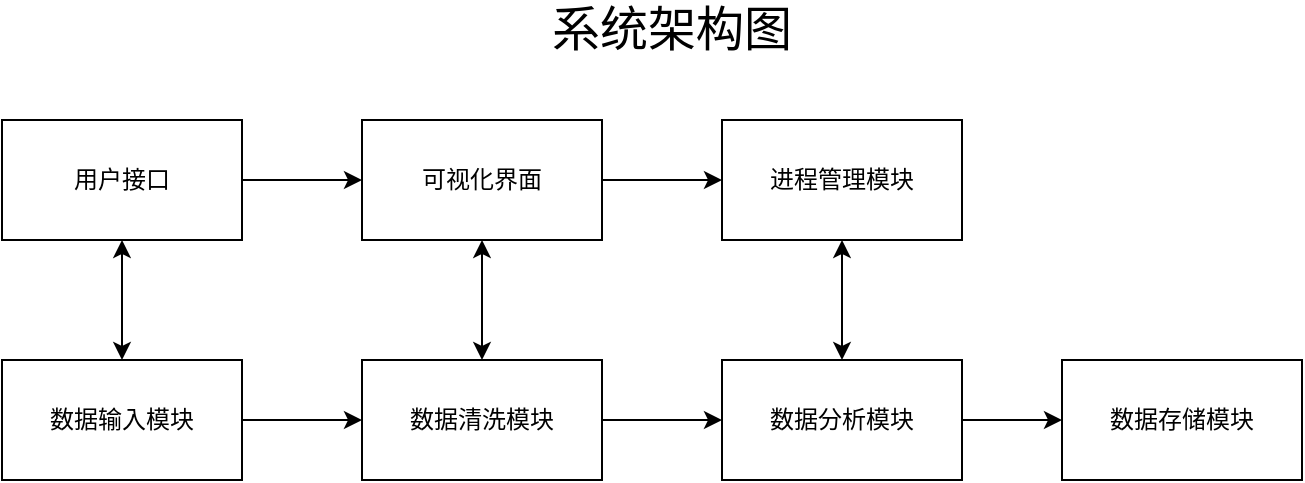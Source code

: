 <mxfile version="26.0.3">
  <diagram name="第 1 页" id="YBAfgeKlm1JRsz-JXrIm">
    <mxGraphModel dx="699" dy="679" grid="1" gridSize="10" guides="1" tooltips="1" connect="1" arrows="1" fold="1" page="1" pageScale="1" pageWidth="827" pageHeight="1169" math="0" shadow="0">
      <root>
        <mxCell id="0" />
        <mxCell id="1" parent="0" />
        <mxCell id="w8kvfqPPZqoy5LR8w4u--12" value="" style="edgeStyle=orthogonalEdgeStyle;rounded=0;orthogonalLoop=1;jettySize=auto;html=1;" edge="1" parent="1" source="w8kvfqPPZqoy5LR8w4u--2" target="w8kvfqPPZqoy5LR8w4u--5">
          <mxGeometry relative="1" as="geometry" />
        </mxCell>
        <mxCell id="w8kvfqPPZqoy5LR8w4u--2" value="数据输入模块" style="rounded=0;whiteSpace=wrap;html=1;" vertex="1" parent="1">
          <mxGeometry x="160" y="520" width="120" height="60" as="geometry" />
        </mxCell>
        <mxCell id="w8kvfqPPZqoy5LR8w4u--11" value="" style="edgeStyle=orthogonalEdgeStyle;rounded=0;orthogonalLoop=1;jettySize=auto;html=1;" edge="1" parent="1" source="w8kvfqPPZqoy5LR8w4u--3" target="w8kvfqPPZqoy5LR8w4u--4">
          <mxGeometry relative="1" as="geometry" />
        </mxCell>
        <mxCell id="w8kvfqPPZqoy5LR8w4u--3" value="用户接口" style="rounded=0;whiteSpace=wrap;html=1;" vertex="1" parent="1">
          <mxGeometry x="160" y="400" width="120" height="60" as="geometry" />
        </mxCell>
        <mxCell id="w8kvfqPPZqoy5LR8w4u--14" value="" style="edgeStyle=orthogonalEdgeStyle;rounded=0;orthogonalLoop=1;jettySize=auto;html=1;" edge="1" parent="1" source="w8kvfqPPZqoy5LR8w4u--4" target="w8kvfqPPZqoy5LR8w4u--7">
          <mxGeometry relative="1" as="geometry" />
        </mxCell>
        <mxCell id="w8kvfqPPZqoy5LR8w4u--4" value="可视化界面" style="rounded=0;whiteSpace=wrap;html=1;" vertex="1" parent="1">
          <mxGeometry x="340" y="400" width="120" height="60" as="geometry" />
        </mxCell>
        <mxCell id="w8kvfqPPZqoy5LR8w4u--13" value="" style="edgeStyle=orthogonalEdgeStyle;rounded=0;orthogonalLoop=1;jettySize=auto;html=1;" edge="1" parent="1" source="w8kvfqPPZqoy5LR8w4u--5" target="w8kvfqPPZqoy5LR8w4u--8">
          <mxGeometry relative="1" as="geometry" />
        </mxCell>
        <mxCell id="w8kvfqPPZqoy5LR8w4u--5" value="数据清洗模块" style="rounded=0;whiteSpace=wrap;html=1;" vertex="1" parent="1">
          <mxGeometry x="340" y="520" width="120" height="60" as="geometry" />
        </mxCell>
        <mxCell id="w8kvfqPPZqoy5LR8w4u--6" value="数据存储模块" style="rounded=0;whiteSpace=wrap;html=1;" vertex="1" parent="1">
          <mxGeometry x="690" y="520" width="120" height="60" as="geometry" />
        </mxCell>
        <mxCell id="w8kvfqPPZqoy5LR8w4u--7" value="进程管理模块" style="rounded=0;whiteSpace=wrap;html=1;" vertex="1" parent="1">
          <mxGeometry x="520" y="400" width="120" height="60" as="geometry" />
        </mxCell>
        <mxCell id="w8kvfqPPZqoy5LR8w4u--15" value="" style="edgeStyle=orthogonalEdgeStyle;rounded=0;orthogonalLoop=1;jettySize=auto;html=1;" edge="1" parent="1" source="w8kvfqPPZqoy5LR8w4u--8" target="w8kvfqPPZqoy5LR8w4u--6">
          <mxGeometry relative="1" as="geometry" />
        </mxCell>
        <mxCell id="w8kvfqPPZqoy5LR8w4u--8" value="数据分析模块" style="rounded=0;whiteSpace=wrap;html=1;" vertex="1" parent="1">
          <mxGeometry x="520" y="520" width="120" height="60" as="geometry" />
        </mxCell>
        <mxCell id="w8kvfqPPZqoy5LR8w4u--10" value="" style="endArrow=classic;startArrow=classic;html=1;rounded=0;entryX=0.5;entryY=1;entryDx=0;entryDy=0;exitX=0.5;exitY=0;exitDx=0;exitDy=0;" edge="1" parent="1" source="w8kvfqPPZqoy5LR8w4u--2" target="w8kvfqPPZqoy5LR8w4u--3">
          <mxGeometry width="50" height="50" relative="1" as="geometry">
            <mxPoint x="380" y="640" as="sourcePoint" />
            <mxPoint x="430" y="590" as="targetPoint" />
          </mxGeometry>
        </mxCell>
        <mxCell id="w8kvfqPPZqoy5LR8w4u--17" value="" style="endArrow=classic;startArrow=classic;html=1;rounded=0;entryX=0.5;entryY=1;entryDx=0;entryDy=0;exitX=0.5;exitY=0;exitDx=0;exitDy=0;" edge="1" parent="1" source="w8kvfqPPZqoy5LR8w4u--5" target="w8kvfqPPZqoy5LR8w4u--4">
          <mxGeometry width="50" height="50" relative="1" as="geometry">
            <mxPoint x="380" y="540" as="sourcePoint" />
            <mxPoint x="430" y="490" as="targetPoint" />
          </mxGeometry>
        </mxCell>
        <mxCell id="w8kvfqPPZqoy5LR8w4u--18" value="" style="endArrow=classic;startArrow=classic;html=1;rounded=0;entryX=0.5;entryY=1;entryDx=0;entryDy=0;exitX=0.5;exitY=0;exitDx=0;exitDy=0;" edge="1" parent="1" source="w8kvfqPPZqoy5LR8w4u--8" target="w8kvfqPPZqoy5LR8w4u--7">
          <mxGeometry width="50" height="50" relative="1" as="geometry">
            <mxPoint x="520" y="520" as="sourcePoint" />
            <mxPoint x="570" y="470" as="targetPoint" />
          </mxGeometry>
        </mxCell>
        <mxCell id="w8kvfqPPZqoy5LR8w4u--19" value="&lt;font style=&quot;font-size: 24px;&quot;&gt;系统架构图&lt;/font&gt;" style="text;html=1;align=center;verticalAlign=middle;whiteSpace=wrap;rounded=0;" vertex="1" parent="1">
          <mxGeometry x="400" y="340" width="190" height="30" as="geometry" />
        </mxCell>
      </root>
    </mxGraphModel>
  </diagram>
</mxfile>
